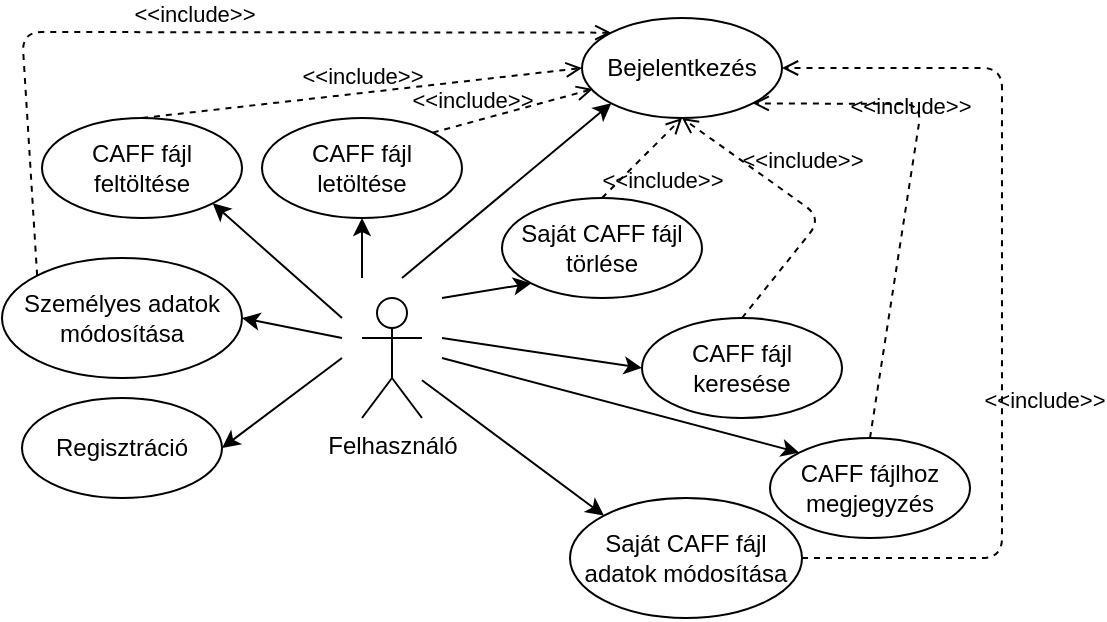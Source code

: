 <mxfile version="13.8.0" type="device"><diagram id="XGqscD9V3Xpy-Y4avy2a" name="Page-1"><mxGraphModel dx="1185" dy="714" grid="1" gridSize="10" guides="1" tooltips="1" connect="1" arrows="1" fold="1" page="1" pageScale="1" pageWidth="827" pageHeight="1169" math="0" shadow="0"><root><mxCell id="0"/><mxCell id="1" parent="0"/><mxCell id="vH_wFQ1katMT3BsEXHij-1" value="Felhasználó" style="shape=umlActor;verticalLabelPosition=bottom;labelBackgroundColor=#ffffff;verticalAlign=top;html=1;outlineConnect=0;" parent="1" vertex="1"><mxGeometry x="210" y="210" width="30" height="60" as="geometry"/></mxCell><mxCell id="vH_wFQ1katMT3BsEXHij-2" value="Bejelentkezés" style="ellipse;whiteSpace=wrap;html=1;" parent="1" vertex="1"><mxGeometry x="320" y="70" width="100" height="50" as="geometry"/></mxCell><mxCell id="vH_wFQ1katMT3BsEXHij-3" value="Regisztráció" style="ellipse;whiteSpace=wrap;html=1;" parent="1" vertex="1"><mxGeometry x="40" y="260" width="100" height="50" as="geometry"/></mxCell><mxCell id="vH_wFQ1katMT3BsEXHij-6" value="CAFF fájl feltöltése" style="ellipse;whiteSpace=wrap;html=1;" parent="1" vertex="1"><mxGeometry x="50" y="120" width="100" height="50" as="geometry"/></mxCell><mxCell id="vH_wFQ1katMT3BsEXHij-7" value="CAFF fájl letöltése" style="ellipse;whiteSpace=wrap;html=1;" parent="1" vertex="1"><mxGeometry x="160" y="120" width="100" height="50" as="geometry"/></mxCell><mxCell id="vH_wFQ1katMT3BsEXHij-8" value="CAFF fájlhoz megjegyzés" style="ellipse;whiteSpace=wrap;html=1;" parent="1" vertex="1"><mxGeometry x="414" y="280" width="100" height="50" as="geometry"/></mxCell><mxCell id="vH_wFQ1katMT3BsEXHij-9" value="CAFF fájl keresése" style="ellipse;whiteSpace=wrap;html=1;" parent="1" vertex="1"><mxGeometry x="350" y="220" width="100" height="50" as="geometry"/></mxCell><mxCell id="vH_wFQ1katMT3BsEXHij-10" value="" style="endArrow=classic;html=1;entryX=1;entryY=0.5;entryDx=0;entryDy=0;" parent="1" target="vH_wFQ1katMT3BsEXHij-3" edge="1"><mxGeometry width="50" height="50" relative="1" as="geometry"><mxPoint x="200" y="240" as="sourcePoint"/><mxPoint x="140" y="340" as="targetPoint"/></mxGeometry></mxCell><mxCell id="vH_wFQ1katMT3BsEXHij-11" value="" style="endArrow=classic;html=1;entryX=1;entryY=1;entryDx=0;entryDy=0;" parent="1" target="vH_wFQ1katMT3BsEXHij-6" edge="1"><mxGeometry width="50" height="50" relative="1" as="geometry"><mxPoint x="200" y="220" as="sourcePoint"/><mxPoint x="170" y="280" as="targetPoint"/></mxGeometry></mxCell><mxCell id="vH_wFQ1katMT3BsEXHij-12" value="" style="endArrow=classic;html=1;entryX=0.5;entryY=1;entryDx=0;entryDy=0;" parent="1" target="vH_wFQ1katMT3BsEXHij-7" edge="1"><mxGeometry width="50" height="50" relative="1" as="geometry"><mxPoint x="210" y="200" as="sourcePoint"/><mxPoint x="330" y="180" as="targetPoint"/></mxGeometry></mxCell><mxCell id="vH_wFQ1katMT3BsEXHij-13" value="" style="endArrow=classic;html=1;entryX=0;entryY=0;entryDx=0;entryDy=0;" parent="1" target="vH_wFQ1katMT3BsEXHij-8" edge="1"><mxGeometry width="50" height="50" relative="1" as="geometry"><mxPoint x="250" y="240" as="sourcePoint"/><mxPoint x="280" y="300" as="targetPoint"/></mxGeometry></mxCell><mxCell id="vH_wFQ1katMT3BsEXHij-14" value="" style="endArrow=classic;html=1;entryX=0;entryY=0.5;entryDx=0;entryDy=0;" parent="1" target="vH_wFQ1katMT3BsEXHij-9" edge="1"><mxGeometry width="50" height="50" relative="1" as="geometry"><mxPoint x="250" y="230" as="sourcePoint"/><mxPoint x="330" y="170" as="targetPoint"/></mxGeometry></mxCell><mxCell id="vH_wFQ1katMT3BsEXHij-15" value="" style="endArrow=classic;html=1;entryX=0;entryY=1;entryDx=0;entryDy=0;" parent="1" target="vH_wFQ1katMT3BsEXHij-2" edge="1"><mxGeometry width="50" height="50" relative="1" as="geometry"><mxPoint x="230" y="200" as="sourcePoint"/><mxPoint x="460" y="130" as="targetPoint"/></mxGeometry></mxCell><mxCell id="vH_wFQ1katMT3BsEXHij-16" value="&amp;lt;&amp;lt;include&amp;gt;&amp;gt;" style="edgeStyle=none;html=1;endArrow=open;verticalAlign=bottom;dashed=1;labelBackgroundColor=none;exitX=0.5;exitY=0;exitDx=0;exitDy=0;entryX=0;entryY=0.5;entryDx=0;entryDy=0;" parent="1" source="vH_wFQ1katMT3BsEXHij-6" target="vH_wFQ1katMT3BsEXHij-2" edge="1"><mxGeometry width="160" relative="1" as="geometry"><mxPoint x="120" y="94.71" as="sourcePoint"/><mxPoint x="280" y="94.71" as="targetPoint"/></mxGeometry></mxCell><mxCell id="vH_wFQ1katMT3BsEXHij-18" value="&amp;lt;&amp;lt;include&amp;gt;&amp;gt;" style="edgeStyle=none;html=1;endArrow=open;verticalAlign=bottom;dashed=1;labelBackgroundColor=none;exitX=1;exitY=0;exitDx=0;exitDy=0;entryX=0.054;entryY=0.711;entryDx=0;entryDy=0;entryPerimeter=0;" parent="1" source="vH_wFQ1katMT3BsEXHij-7" target="vH_wFQ1katMT3BsEXHij-2" edge="1"><mxGeometry x="-0.494" y="2" width="160" relative="1" as="geometry"><mxPoint x="110" y="130" as="sourcePoint"/><mxPoint x="330.0" y="105" as="targetPoint"/><mxPoint as="offset"/></mxGeometry></mxCell><mxCell id="vH_wFQ1katMT3BsEXHij-19" value="&amp;lt;&amp;lt;include&amp;gt;&amp;gt;" style="edgeStyle=none;html=1;endArrow=open;verticalAlign=bottom;dashed=1;labelBackgroundColor=none;exitX=0.5;exitY=0;exitDx=0;exitDy=0;entryX=0.5;entryY=1;entryDx=0;entryDy=0;" parent="1" source="vH_wFQ1katMT3BsEXHij-9" target="vH_wFQ1katMT3BsEXHij-2" edge="1"><mxGeometry x="-0.147" y="22" width="160" relative="1" as="geometry"><mxPoint x="120" y="140" as="sourcePoint"/><mxPoint x="340.0" y="115" as="targetPoint"/><mxPoint x="3" y="-38" as="offset"/><Array as="points"><mxPoint x="440" y="170"/></Array></mxGeometry></mxCell><mxCell id="vH_wFQ1katMT3BsEXHij-20" value="&amp;lt;&amp;lt;include&amp;gt;&amp;gt;" style="edgeStyle=none;html=1;endArrow=open;verticalAlign=bottom;dashed=1;labelBackgroundColor=none;exitX=0.5;exitY=0;exitDx=0;exitDy=0;entryX=1;entryY=1;entryDx=0;entryDy=0;" parent="1" source="vH_wFQ1katMT3BsEXHij-8" target="vH_wFQ1katMT3BsEXHij-2" edge="1"><mxGeometry x="0.374" y="10" width="160" relative="1" as="geometry"><mxPoint x="130" y="150" as="sourcePoint"/><mxPoint x="350.0" y="125" as="targetPoint"/><mxPoint as="offset"/><Array as="points"><mxPoint x="490" y="113"/></Array></mxGeometry></mxCell><mxCell id="3LkBAr-hDO0PVvwkhItV-2" value="Személyes adatok módosítása" style="ellipse;whiteSpace=wrap;html=1;" parent="1" vertex="1"><mxGeometry x="30" y="190" width="120" height="60" as="geometry"/></mxCell><mxCell id="3LkBAr-hDO0PVvwkhItV-3" value="" style="endArrow=classic;html=1;entryX=1;entryY=0.5;entryDx=0;entryDy=0;" parent="1" target="3LkBAr-hDO0PVvwkhItV-2" edge="1"><mxGeometry width="50" height="50" relative="1" as="geometry"><mxPoint x="200" y="230" as="sourcePoint"/><mxPoint x="150" y="262.5" as="targetPoint"/></mxGeometry></mxCell><mxCell id="3LkBAr-hDO0PVvwkhItV-4" value="&amp;lt;&amp;lt;include&amp;gt;&amp;gt;" style="edgeStyle=none;html=1;endArrow=open;verticalAlign=bottom;dashed=1;labelBackgroundColor=none;exitX=0;exitY=0;exitDx=0;exitDy=0;entryX=0;entryY=0;entryDx=0;entryDy=0;" parent="1" source="3LkBAr-hDO0PVvwkhItV-2" target="vH_wFQ1katMT3BsEXHij-2" edge="1"><mxGeometry width="160" relative="1" as="geometry"><mxPoint x="80" y="95" as="sourcePoint"/><mxPoint x="300.0" y="70" as="targetPoint"/><Array as="points"><mxPoint x="40" y="77"/></Array></mxGeometry></mxCell><mxCell id="5XMydPG_uBZdE4-T5q-8-1" value="Saját CAFF fájl törlése" style="ellipse;whiteSpace=wrap;html=1;" parent="1" vertex="1"><mxGeometry x="280" y="160" width="100" height="50" as="geometry"/></mxCell><mxCell id="5XMydPG_uBZdE4-T5q-8-2" value="" style="endArrow=classic;html=1;entryX=0;entryY=1;entryDx=0;entryDy=0;" parent="1" target="5XMydPG_uBZdE4-T5q-8-1" edge="1"><mxGeometry width="50" height="50" relative="1" as="geometry"><mxPoint x="250" y="210" as="sourcePoint"/><mxPoint x="280" y="330" as="targetPoint"/></mxGeometry></mxCell><mxCell id="5XMydPG_uBZdE4-T5q-8-4" value="&amp;lt;&amp;lt;include&amp;gt;&amp;gt;" style="edgeStyle=none;html=1;endArrow=open;verticalAlign=bottom;dashed=1;labelBackgroundColor=none;exitX=0.5;exitY=0;exitDx=0;exitDy=0;entryX=0.5;entryY=1;entryDx=0;entryDy=0;" parent="1" source="5XMydPG_uBZdE4-T5q-8-1" target="vH_wFQ1katMT3BsEXHij-2" edge="1"><mxGeometry x="-0.25" y="-21" width="160" relative="1" as="geometry"><mxPoint x="560" y="197.5" as="sourcePoint"/><mxPoint x="780" y="172.5" as="targetPoint"/><mxPoint as="offset"/></mxGeometry></mxCell><mxCell id="WS0uooslq0yHJ1kVnwsg-2" value="Saját CAFF fájl adatok módosítása" style="ellipse;whiteSpace=wrap;html=1;" vertex="1" parent="1"><mxGeometry x="314" y="310" width="116" height="60" as="geometry"/></mxCell><mxCell id="WS0uooslq0yHJ1kVnwsg-3" value="" style="endArrow=classic;html=1;entryX=0;entryY=0;entryDx=0;entryDy=0;" edge="1" parent="1" target="WS0uooslq0yHJ1kVnwsg-2" source="vH_wFQ1katMT3BsEXHij-1"><mxGeometry width="50" height="50" relative="1" as="geometry"><mxPoint x="234.48" y="464.45" as="sourcePoint"/><mxPoint x="295" y="353" as="targetPoint"/></mxGeometry></mxCell><mxCell id="WS0uooslq0yHJ1kVnwsg-4" value="&amp;lt;&amp;lt;include&amp;gt;&amp;gt;" style="edgeStyle=none;html=1;endArrow=open;verticalAlign=bottom;dashed=1;labelBackgroundColor=none;exitX=1;exitY=0.5;exitDx=0;exitDy=0;entryX=1;entryY=0.5;entryDx=0;entryDy=0;" edge="1" parent="1" source="WS0uooslq0yHJ1kVnwsg-2" target="vH_wFQ1katMT3BsEXHij-2"><mxGeometry x="-0.25" y="-21" width="160" relative="1" as="geometry"><mxPoint x="544.48" y="451.95" as="sourcePoint"/><mxPoint x="354.48" y="374.45" as="targetPoint"/><mxPoint as="offset"/><Array as="points"><mxPoint x="530" y="340"/><mxPoint x="530" y="95"/></Array></mxGeometry></mxCell></root></mxGraphModel></diagram></mxfile>